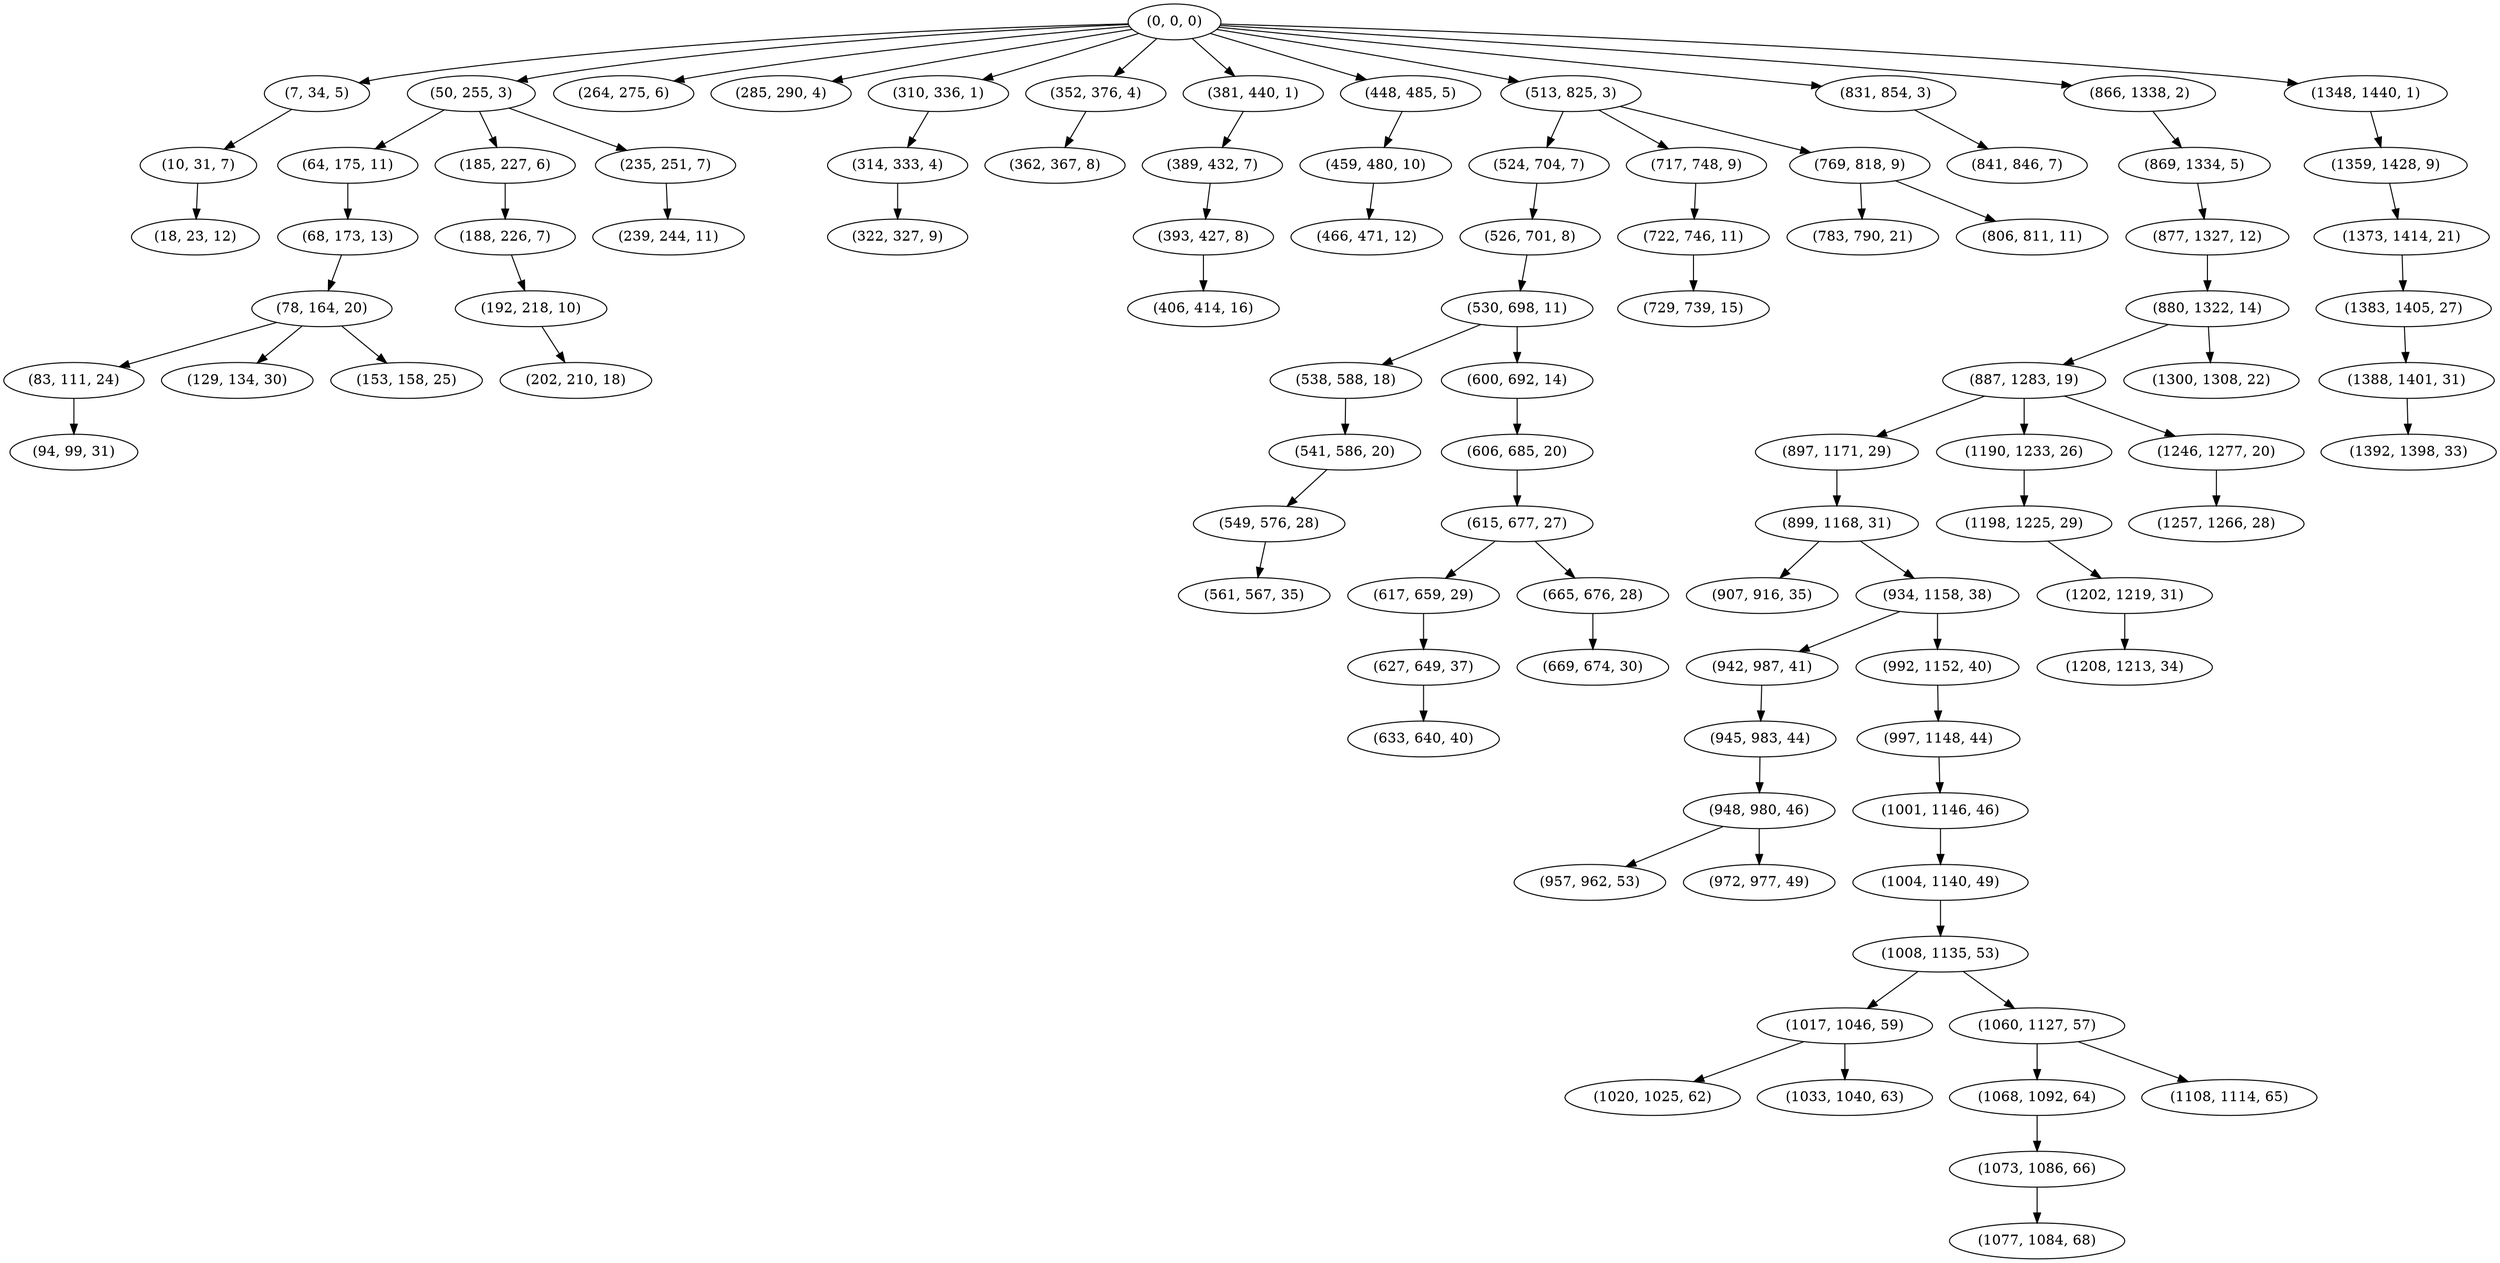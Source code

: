 digraph tree {
    "(0, 0, 0)";
    "(7, 34, 5)";
    "(10, 31, 7)";
    "(18, 23, 12)";
    "(50, 255, 3)";
    "(64, 175, 11)";
    "(68, 173, 13)";
    "(78, 164, 20)";
    "(83, 111, 24)";
    "(94, 99, 31)";
    "(129, 134, 30)";
    "(153, 158, 25)";
    "(185, 227, 6)";
    "(188, 226, 7)";
    "(192, 218, 10)";
    "(202, 210, 18)";
    "(235, 251, 7)";
    "(239, 244, 11)";
    "(264, 275, 6)";
    "(285, 290, 4)";
    "(310, 336, 1)";
    "(314, 333, 4)";
    "(322, 327, 9)";
    "(352, 376, 4)";
    "(362, 367, 8)";
    "(381, 440, 1)";
    "(389, 432, 7)";
    "(393, 427, 8)";
    "(406, 414, 16)";
    "(448, 485, 5)";
    "(459, 480, 10)";
    "(466, 471, 12)";
    "(513, 825, 3)";
    "(524, 704, 7)";
    "(526, 701, 8)";
    "(530, 698, 11)";
    "(538, 588, 18)";
    "(541, 586, 20)";
    "(549, 576, 28)";
    "(561, 567, 35)";
    "(600, 692, 14)";
    "(606, 685, 20)";
    "(615, 677, 27)";
    "(617, 659, 29)";
    "(627, 649, 37)";
    "(633, 640, 40)";
    "(665, 676, 28)";
    "(669, 674, 30)";
    "(717, 748, 9)";
    "(722, 746, 11)";
    "(729, 739, 15)";
    "(769, 818, 9)";
    "(783, 790, 21)";
    "(806, 811, 11)";
    "(831, 854, 3)";
    "(841, 846, 7)";
    "(866, 1338, 2)";
    "(869, 1334, 5)";
    "(877, 1327, 12)";
    "(880, 1322, 14)";
    "(887, 1283, 19)";
    "(897, 1171, 29)";
    "(899, 1168, 31)";
    "(907, 916, 35)";
    "(934, 1158, 38)";
    "(942, 987, 41)";
    "(945, 983, 44)";
    "(948, 980, 46)";
    "(957, 962, 53)";
    "(972, 977, 49)";
    "(992, 1152, 40)";
    "(997, 1148, 44)";
    "(1001, 1146, 46)";
    "(1004, 1140, 49)";
    "(1008, 1135, 53)";
    "(1017, 1046, 59)";
    "(1020, 1025, 62)";
    "(1033, 1040, 63)";
    "(1060, 1127, 57)";
    "(1068, 1092, 64)";
    "(1073, 1086, 66)";
    "(1077, 1084, 68)";
    "(1108, 1114, 65)";
    "(1190, 1233, 26)";
    "(1198, 1225, 29)";
    "(1202, 1219, 31)";
    "(1208, 1213, 34)";
    "(1246, 1277, 20)";
    "(1257, 1266, 28)";
    "(1300, 1308, 22)";
    "(1348, 1440, 1)";
    "(1359, 1428, 9)";
    "(1373, 1414, 21)";
    "(1383, 1405, 27)";
    "(1388, 1401, 31)";
    "(1392, 1398, 33)";
    "(0, 0, 0)" -> "(7, 34, 5)";
    "(0, 0, 0)" -> "(50, 255, 3)";
    "(0, 0, 0)" -> "(264, 275, 6)";
    "(0, 0, 0)" -> "(285, 290, 4)";
    "(0, 0, 0)" -> "(310, 336, 1)";
    "(0, 0, 0)" -> "(352, 376, 4)";
    "(0, 0, 0)" -> "(381, 440, 1)";
    "(0, 0, 0)" -> "(448, 485, 5)";
    "(0, 0, 0)" -> "(513, 825, 3)";
    "(0, 0, 0)" -> "(831, 854, 3)";
    "(0, 0, 0)" -> "(866, 1338, 2)";
    "(0, 0, 0)" -> "(1348, 1440, 1)";
    "(7, 34, 5)" -> "(10, 31, 7)";
    "(10, 31, 7)" -> "(18, 23, 12)";
    "(50, 255, 3)" -> "(64, 175, 11)";
    "(50, 255, 3)" -> "(185, 227, 6)";
    "(50, 255, 3)" -> "(235, 251, 7)";
    "(64, 175, 11)" -> "(68, 173, 13)";
    "(68, 173, 13)" -> "(78, 164, 20)";
    "(78, 164, 20)" -> "(83, 111, 24)";
    "(78, 164, 20)" -> "(129, 134, 30)";
    "(78, 164, 20)" -> "(153, 158, 25)";
    "(83, 111, 24)" -> "(94, 99, 31)";
    "(185, 227, 6)" -> "(188, 226, 7)";
    "(188, 226, 7)" -> "(192, 218, 10)";
    "(192, 218, 10)" -> "(202, 210, 18)";
    "(235, 251, 7)" -> "(239, 244, 11)";
    "(310, 336, 1)" -> "(314, 333, 4)";
    "(314, 333, 4)" -> "(322, 327, 9)";
    "(352, 376, 4)" -> "(362, 367, 8)";
    "(381, 440, 1)" -> "(389, 432, 7)";
    "(389, 432, 7)" -> "(393, 427, 8)";
    "(393, 427, 8)" -> "(406, 414, 16)";
    "(448, 485, 5)" -> "(459, 480, 10)";
    "(459, 480, 10)" -> "(466, 471, 12)";
    "(513, 825, 3)" -> "(524, 704, 7)";
    "(513, 825, 3)" -> "(717, 748, 9)";
    "(513, 825, 3)" -> "(769, 818, 9)";
    "(524, 704, 7)" -> "(526, 701, 8)";
    "(526, 701, 8)" -> "(530, 698, 11)";
    "(530, 698, 11)" -> "(538, 588, 18)";
    "(530, 698, 11)" -> "(600, 692, 14)";
    "(538, 588, 18)" -> "(541, 586, 20)";
    "(541, 586, 20)" -> "(549, 576, 28)";
    "(549, 576, 28)" -> "(561, 567, 35)";
    "(600, 692, 14)" -> "(606, 685, 20)";
    "(606, 685, 20)" -> "(615, 677, 27)";
    "(615, 677, 27)" -> "(617, 659, 29)";
    "(615, 677, 27)" -> "(665, 676, 28)";
    "(617, 659, 29)" -> "(627, 649, 37)";
    "(627, 649, 37)" -> "(633, 640, 40)";
    "(665, 676, 28)" -> "(669, 674, 30)";
    "(717, 748, 9)" -> "(722, 746, 11)";
    "(722, 746, 11)" -> "(729, 739, 15)";
    "(769, 818, 9)" -> "(783, 790, 21)";
    "(769, 818, 9)" -> "(806, 811, 11)";
    "(831, 854, 3)" -> "(841, 846, 7)";
    "(866, 1338, 2)" -> "(869, 1334, 5)";
    "(869, 1334, 5)" -> "(877, 1327, 12)";
    "(877, 1327, 12)" -> "(880, 1322, 14)";
    "(880, 1322, 14)" -> "(887, 1283, 19)";
    "(880, 1322, 14)" -> "(1300, 1308, 22)";
    "(887, 1283, 19)" -> "(897, 1171, 29)";
    "(887, 1283, 19)" -> "(1190, 1233, 26)";
    "(887, 1283, 19)" -> "(1246, 1277, 20)";
    "(897, 1171, 29)" -> "(899, 1168, 31)";
    "(899, 1168, 31)" -> "(907, 916, 35)";
    "(899, 1168, 31)" -> "(934, 1158, 38)";
    "(934, 1158, 38)" -> "(942, 987, 41)";
    "(934, 1158, 38)" -> "(992, 1152, 40)";
    "(942, 987, 41)" -> "(945, 983, 44)";
    "(945, 983, 44)" -> "(948, 980, 46)";
    "(948, 980, 46)" -> "(957, 962, 53)";
    "(948, 980, 46)" -> "(972, 977, 49)";
    "(992, 1152, 40)" -> "(997, 1148, 44)";
    "(997, 1148, 44)" -> "(1001, 1146, 46)";
    "(1001, 1146, 46)" -> "(1004, 1140, 49)";
    "(1004, 1140, 49)" -> "(1008, 1135, 53)";
    "(1008, 1135, 53)" -> "(1017, 1046, 59)";
    "(1008, 1135, 53)" -> "(1060, 1127, 57)";
    "(1017, 1046, 59)" -> "(1020, 1025, 62)";
    "(1017, 1046, 59)" -> "(1033, 1040, 63)";
    "(1060, 1127, 57)" -> "(1068, 1092, 64)";
    "(1060, 1127, 57)" -> "(1108, 1114, 65)";
    "(1068, 1092, 64)" -> "(1073, 1086, 66)";
    "(1073, 1086, 66)" -> "(1077, 1084, 68)";
    "(1190, 1233, 26)" -> "(1198, 1225, 29)";
    "(1198, 1225, 29)" -> "(1202, 1219, 31)";
    "(1202, 1219, 31)" -> "(1208, 1213, 34)";
    "(1246, 1277, 20)" -> "(1257, 1266, 28)";
    "(1348, 1440, 1)" -> "(1359, 1428, 9)";
    "(1359, 1428, 9)" -> "(1373, 1414, 21)";
    "(1373, 1414, 21)" -> "(1383, 1405, 27)";
    "(1383, 1405, 27)" -> "(1388, 1401, 31)";
    "(1388, 1401, 31)" -> "(1392, 1398, 33)";
}
